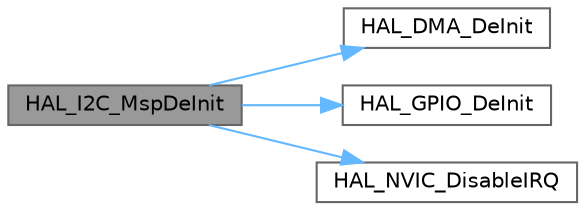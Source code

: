 digraph "HAL_I2C_MspDeInit"
{
 // LATEX_PDF_SIZE
  bgcolor="transparent";
  edge [fontname=Helvetica,fontsize=10,labelfontname=Helvetica,labelfontsize=10];
  node [fontname=Helvetica,fontsize=10,shape=box,height=0.2,width=0.4];
  rankdir="LR";
  Node1 [id="Node000001",label="HAL_I2C_MspDeInit",height=0.2,width=0.4,color="gray40", fillcolor="grey60", style="filled", fontcolor="black",tooltip="I2C MSP De-Initialization This function freeze the hardware resources used in this example."];
  Node1 -> Node2 [id="edge1_Node000001_Node000002",color="steelblue1",style="solid",tooltip=" "];
  Node2 [id="Node000002",label="HAL_DMA_DeInit",height=0.2,width=0.4,color="grey40", fillcolor="white", style="filled",URL="$group___d_m_a___exported___functions___group1.html#ga7bb8587d642da11252a97f5c41c389ef",tooltip=" "];
  Node1 -> Node3 [id="edge2_Node000001_Node000003",color="steelblue1",style="solid",tooltip=" "];
  Node3 [id="Node000003",label="HAL_GPIO_DeInit",height=0.2,width=0.4,color="grey40", fillcolor="white", style="filled",URL="$group___g_p_i_o___exported___functions___group1.html#gafe9c756b5aa18961032a3f8aa572959b",tooltip=" "];
  Node1 -> Node4 [id="edge3_Node000001_Node000004",color="steelblue1",style="solid",tooltip=" "];
  Node4 [id="Node000004",label="HAL_NVIC_DisableIRQ",height=0.2,width=0.4,color="grey40", fillcolor="white", style="filled",URL="$group___c_o_r_t_e_x___exported___functions___group1.html#ga50ca6290e068821cb84aa168f3e13967",tooltip="Disables a device specific interrupt in the NVIC interrupt controller."];
}
